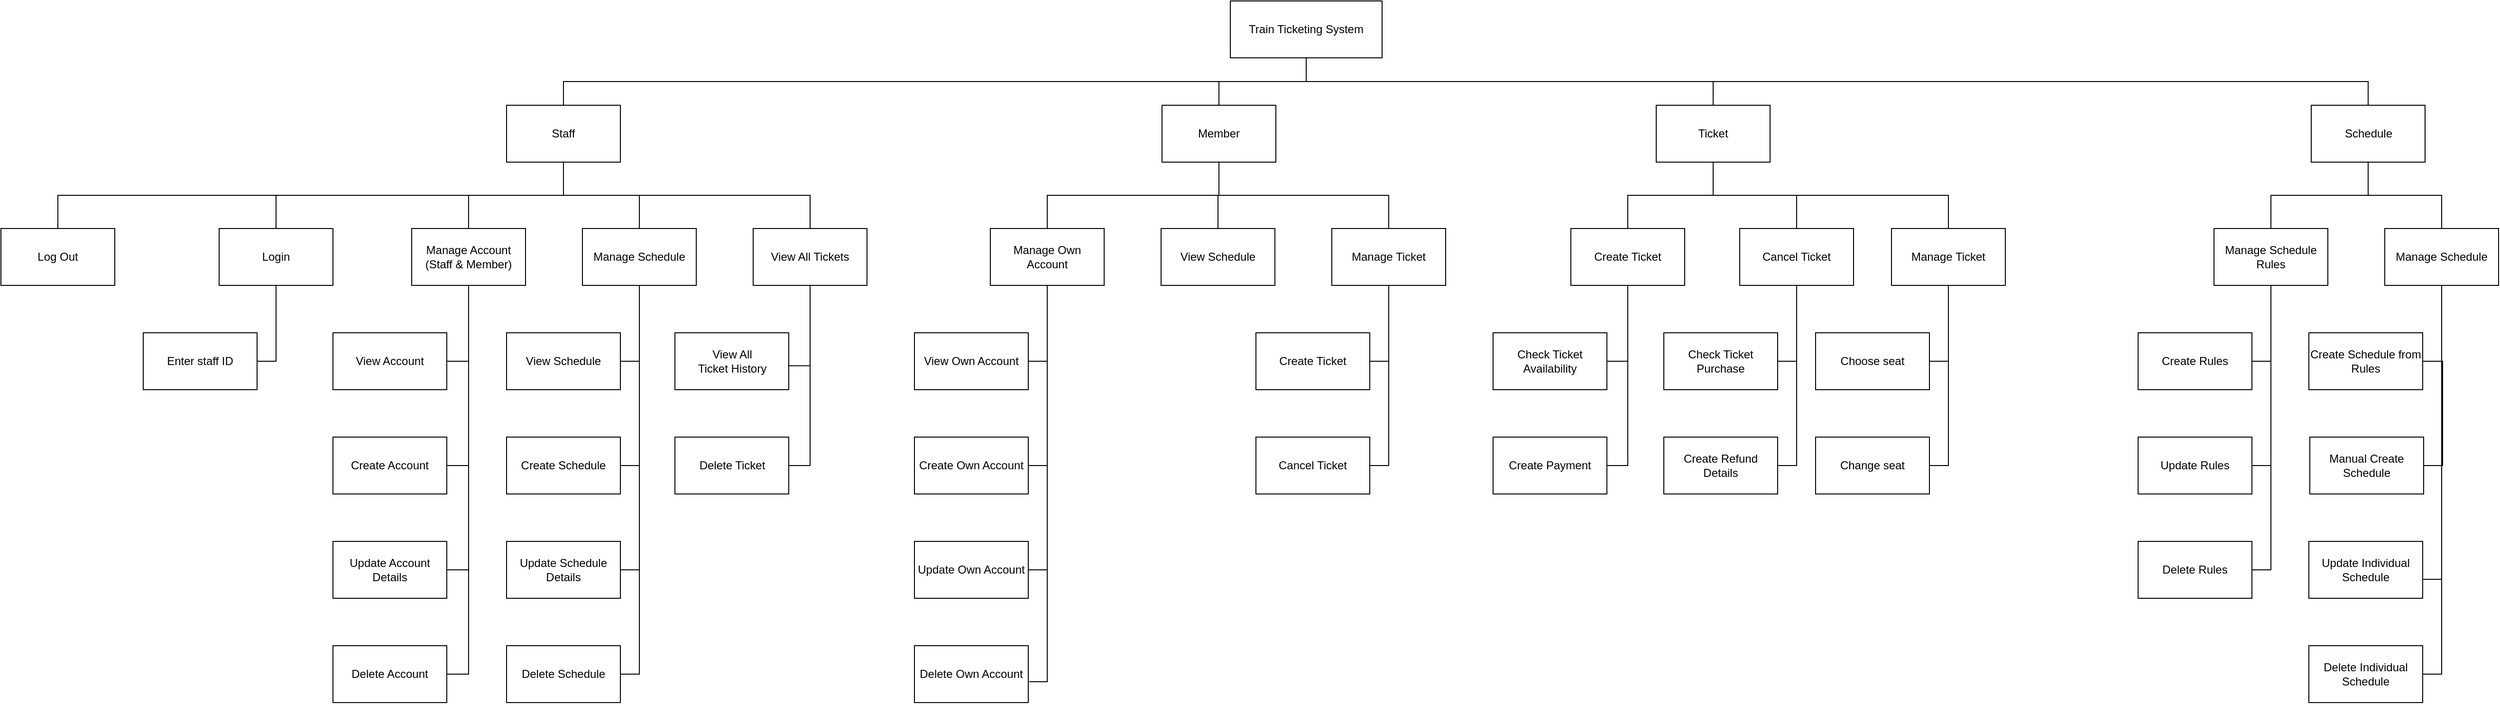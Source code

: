 <mxfile compressed="false" version="24.0.4" type="github">
  <diagram id="B3oRqTaJLOvQRfe40nun" name="Page-1">
    <mxGraphModel dx="2554" dy="696" grid="1" gridSize="10" guides="1" tooltips="1" connect="1" arrows="1" fold="1" page="0" pageScale="1" pageWidth="827" pageHeight="1169" math="0" shadow="0">
      <root>
        <mxCell id="0" />
        <mxCell id="1" parent="0" />
        <mxCell id="5mkOq1AOxVc8VsjbNNZK-18" style="edgeStyle=orthogonalEdgeStyle;rounded=0;orthogonalLoop=1;jettySize=auto;html=1;exitX=0.5;exitY=1;exitDx=0;exitDy=0;entryX=0.5;entryY=0;entryDx=0;entryDy=0;endArrow=none;endFill=0;" parent="1" source="5mkOq1AOxVc8VsjbNNZK-1" target="5mkOq1AOxVc8VsjbNNZK-15" edge="1">
          <mxGeometry relative="1" as="geometry" />
        </mxCell>
        <mxCell id="5mkOq1AOxVc8VsjbNNZK-19" style="edgeStyle=orthogonalEdgeStyle;rounded=0;orthogonalLoop=1;jettySize=auto;html=1;exitX=0.5;exitY=1;exitDx=0;exitDy=0;entryX=0.5;entryY=0;entryDx=0;entryDy=0;endArrow=none;endFill=0;" parent="1" source="5mkOq1AOxVc8VsjbNNZK-1" target="5mkOq1AOxVc8VsjbNNZK-16" edge="1">
          <mxGeometry relative="1" as="geometry" />
        </mxCell>
        <mxCell id="5mkOq1AOxVc8VsjbNNZK-21" style="edgeStyle=orthogonalEdgeStyle;rounded=0;orthogonalLoop=1;jettySize=auto;html=1;exitX=0.5;exitY=1;exitDx=0;exitDy=0;entryX=0.5;entryY=0;entryDx=0;entryDy=0;endArrow=none;endFill=0;" parent="1" source="5mkOq1AOxVc8VsjbNNZK-1" target="5mkOq1AOxVc8VsjbNNZK-20" edge="1">
          <mxGeometry relative="1" as="geometry" />
        </mxCell>
        <mxCell id="5mkOq1AOxVc8VsjbNNZK-32" style="edgeStyle=orthogonalEdgeStyle;rounded=0;orthogonalLoop=1;jettySize=auto;html=1;exitX=0.5;exitY=1;exitDx=0;exitDy=0;endArrow=none;endFill=0;" parent="1" source="5mkOq1AOxVc8VsjbNNZK-1" target="5mkOq1AOxVc8VsjbNNZK-30" edge="1">
          <mxGeometry relative="1" as="geometry" />
        </mxCell>
        <mxCell id="HU2wz1AR68LFRofTaJY_-7" style="edgeStyle=orthogonalEdgeStyle;rounded=0;orthogonalLoop=1;jettySize=auto;html=1;exitX=0.5;exitY=1;exitDx=0;exitDy=0;endArrow=none;endFill=0;" edge="1" parent="1" source="5mkOq1AOxVc8VsjbNNZK-1" target="HU2wz1AR68LFRofTaJY_-1">
          <mxGeometry relative="1" as="geometry" />
        </mxCell>
        <mxCell id="5mkOq1AOxVc8VsjbNNZK-1" value="Staff" style="rounded=0;whiteSpace=wrap;html=1;" parent="1" vertex="1">
          <mxGeometry x="-350" y="300" width="120" height="60" as="geometry" />
        </mxCell>
        <mxCell id="5mkOq1AOxVc8VsjbNNZK-60" style="edgeStyle=orthogonalEdgeStyle;rounded=0;orthogonalLoop=1;jettySize=auto;html=1;exitX=0.5;exitY=1;exitDx=0;exitDy=0;entryX=0.5;entryY=0;entryDx=0;entryDy=0;endArrow=none;endFill=0;" parent="1" source="5mkOq1AOxVc8VsjbNNZK-2" target="5mkOq1AOxVc8VsjbNNZK-58" edge="1">
          <mxGeometry relative="1" as="geometry" />
        </mxCell>
        <mxCell id="5mkOq1AOxVc8VsjbNNZK-61" style="edgeStyle=orthogonalEdgeStyle;rounded=0;orthogonalLoop=1;jettySize=auto;html=1;exitX=0.5;exitY=1;exitDx=0;exitDy=0;entryX=0.5;entryY=0;entryDx=0;entryDy=0;endArrow=none;endFill=0;" parent="1" source="5mkOq1AOxVc8VsjbNNZK-2" target="5mkOq1AOxVc8VsjbNNZK-59" edge="1">
          <mxGeometry relative="1" as="geometry" />
        </mxCell>
        <mxCell id="5mkOq1AOxVc8VsjbNNZK-64" style="edgeStyle=orthogonalEdgeStyle;rounded=0;orthogonalLoop=1;jettySize=auto;html=1;exitX=0.5;exitY=1;exitDx=0;exitDy=0;entryX=0.5;entryY=0;entryDx=0;entryDy=0;endArrow=none;endFill=0;" parent="1" source="5mkOq1AOxVc8VsjbNNZK-2" target="5mkOq1AOxVc8VsjbNNZK-62" edge="1">
          <mxGeometry relative="1" as="geometry" />
        </mxCell>
        <mxCell id="5mkOq1AOxVc8VsjbNNZK-2" value="Member" style="rounded=0;whiteSpace=wrap;html=1;" parent="1" vertex="1">
          <mxGeometry x="341" y="300" width="120" height="60" as="geometry" />
        </mxCell>
        <mxCell id="5mkOq1AOxVc8VsjbNNZK-99" style="edgeStyle=orthogonalEdgeStyle;rounded=0;orthogonalLoop=1;jettySize=auto;html=1;exitX=0.5;exitY=1;exitDx=0;exitDy=0;entryX=0.5;entryY=0;entryDx=0;entryDy=0;endArrow=none;endFill=0;" parent="1" source="5mkOq1AOxVc8VsjbNNZK-3" target="5mkOq1AOxVc8VsjbNNZK-90" edge="1">
          <mxGeometry relative="1" as="geometry" />
        </mxCell>
        <mxCell id="5mkOq1AOxVc8VsjbNNZK-100" style="edgeStyle=orthogonalEdgeStyle;rounded=0;orthogonalLoop=1;jettySize=auto;html=1;exitX=0.5;exitY=1;exitDx=0;exitDy=0;entryX=0.5;entryY=0;entryDx=0;entryDy=0;endArrow=none;endFill=0;" parent="1" source="5mkOq1AOxVc8VsjbNNZK-3" target="5mkOq1AOxVc8VsjbNNZK-91" edge="1">
          <mxGeometry relative="1" as="geometry" />
        </mxCell>
        <mxCell id="HU2wz1AR68LFRofTaJY_-10" style="edgeStyle=orthogonalEdgeStyle;rounded=0;orthogonalLoop=1;jettySize=auto;html=1;exitX=0.5;exitY=1;exitDx=0;exitDy=0;endArrow=none;endFill=0;" edge="1" parent="1" source="5mkOq1AOxVc8VsjbNNZK-3" target="HU2wz1AR68LFRofTaJY_-8">
          <mxGeometry relative="1" as="geometry" />
        </mxCell>
        <mxCell id="5mkOq1AOxVc8VsjbNNZK-3" value="Ticket" style="rounded=0;whiteSpace=wrap;html=1;" parent="1" vertex="1">
          <mxGeometry x="862" y="300" width="120" height="60" as="geometry" />
        </mxCell>
        <mxCell id="5mkOq1AOxVc8VsjbNNZK-121" style="edgeStyle=orthogonalEdgeStyle;rounded=0;orthogonalLoop=1;jettySize=auto;html=1;exitX=0.5;exitY=1;exitDx=0;exitDy=0;entryX=0.5;entryY=0;entryDx=0;entryDy=0;endArrow=none;endFill=0;" parent="1" source="5mkOq1AOxVc8VsjbNNZK-4" target="5mkOq1AOxVc8VsjbNNZK-92" edge="1">
          <mxGeometry relative="1" as="geometry" />
        </mxCell>
        <mxCell id="5mkOq1AOxVc8VsjbNNZK-122" style="edgeStyle=orthogonalEdgeStyle;rounded=0;orthogonalLoop=1;jettySize=auto;html=1;exitX=0.5;exitY=1;exitDx=0;exitDy=0;entryX=0.5;entryY=0;entryDx=0;entryDy=0;endArrow=none;endFill=0;" parent="1" source="5mkOq1AOxVc8VsjbNNZK-4" target="5mkOq1AOxVc8VsjbNNZK-93" edge="1">
          <mxGeometry relative="1" as="geometry" />
        </mxCell>
        <mxCell id="5mkOq1AOxVc8VsjbNNZK-4" value="Schedule" style="rounded=0;whiteSpace=wrap;html=1;" parent="1" vertex="1">
          <mxGeometry x="1552.5" y="300" width="120" height="60" as="geometry" />
        </mxCell>
        <mxCell id="5mkOq1AOxVc8VsjbNNZK-6" style="edgeStyle=orthogonalEdgeStyle;rounded=0;orthogonalLoop=1;jettySize=auto;html=1;exitX=0.5;exitY=1;exitDx=0;exitDy=0;entryX=0.5;entryY=0;entryDx=0;entryDy=0;endArrow=none;endFill=0;" parent="1" source="5mkOq1AOxVc8VsjbNNZK-5" target="5mkOq1AOxVc8VsjbNNZK-1" edge="1">
          <mxGeometry relative="1" as="geometry" />
        </mxCell>
        <mxCell id="5mkOq1AOxVc8VsjbNNZK-7" style="edgeStyle=orthogonalEdgeStyle;rounded=0;orthogonalLoop=1;jettySize=auto;html=1;exitX=0.5;exitY=1;exitDx=0;exitDy=0;entryX=0.5;entryY=0;entryDx=0;entryDy=0;endArrow=none;endFill=0;" parent="1" source="5mkOq1AOxVc8VsjbNNZK-5" target="5mkOq1AOxVc8VsjbNNZK-2" edge="1">
          <mxGeometry relative="1" as="geometry" />
        </mxCell>
        <mxCell id="5mkOq1AOxVc8VsjbNNZK-8" style="edgeStyle=orthogonalEdgeStyle;rounded=0;orthogonalLoop=1;jettySize=auto;html=1;exitX=0.5;exitY=1;exitDx=0;exitDy=0;entryX=0.5;entryY=0;entryDx=0;entryDy=0;endArrow=none;endFill=0;" parent="1" source="5mkOq1AOxVc8VsjbNNZK-5" target="5mkOq1AOxVc8VsjbNNZK-3" edge="1">
          <mxGeometry relative="1" as="geometry" />
        </mxCell>
        <mxCell id="5mkOq1AOxVc8VsjbNNZK-9" style="edgeStyle=orthogonalEdgeStyle;rounded=0;orthogonalLoop=1;jettySize=auto;html=1;exitX=0.5;exitY=1;exitDx=0;exitDy=0;entryX=0.5;entryY=0;entryDx=0;entryDy=0;endArrow=none;endFill=0;" parent="1" source="5mkOq1AOxVc8VsjbNNZK-5" target="5mkOq1AOxVc8VsjbNNZK-4" edge="1">
          <mxGeometry relative="1" as="geometry" />
        </mxCell>
        <mxCell id="5mkOq1AOxVc8VsjbNNZK-5" value="Train Ticketing System" style="rounded=0;whiteSpace=wrap;html=1;" parent="1" vertex="1">
          <mxGeometry x="413" y="190" width="160" height="60" as="geometry" />
        </mxCell>
        <mxCell id="5mkOq1AOxVc8VsjbNNZK-23" style="edgeStyle=orthogonalEdgeStyle;rounded=0;orthogonalLoop=1;jettySize=auto;html=1;exitX=0.5;exitY=1;exitDx=0;exitDy=0;entryX=1;entryY=0.5;entryDx=0;entryDy=0;endArrow=none;endFill=0;" parent="1" source="5mkOq1AOxVc8VsjbNNZK-15" target="5mkOq1AOxVc8VsjbNNZK-22" edge="1">
          <mxGeometry relative="1" as="geometry" />
        </mxCell>
        <mxCell id="5mkOq1AOxVc8VsjbNNZK-25" style="edgeStyle=orthogonalEdgeStyle;rounded=0;orthogonalLoop=1;jettySize=auto;html=1;exitX=0.5;exitY=1;exitDx=0;exitDy=0;entryX=1;entryY=0.5;entryDx=0;entryDy=0;endArrow=none;endFill=0;" parent="1" source="5mkOq1AOxVc8VsjbNNZK-15" target="5mkOq1AOxVc8VsjbNNZK-24" edge="1">
          <mxGeometry relative="1" as="geometry" />
        </mxCell>
        <mxCell id="5mkOq1AOxVc8VsjbNNZK-27" style="edgeStyle=orthogonalEdgeStyle;rounded=0;orthogonalLoop=1;jettySize=auto;html=1;exitX=0.5;exitY=1;exitDx=0;exitDy=0;entryX=1;entryY=0.5;entryDx=0;entryDy=0;endArrow=none;endFill=0;" parent="1" source="5mkOq1AOxVc8VsjbNNZK-15" target="5mkOq1AOxVc8VsjbNNZK-26" edge="1">
          <mxGeometry relative="1" as="geometry" />
        </mxCell>
        <mxCell id="5mkOq1AOxVc8VsjbNNZK-29" style="edgeStyle=orthogonalEdgeStyle;rounded=0;orthogonalLoop=1;jettySize=auto;html=1;exitX=0.5;exitY=1;exitDx=0;exitDy=0;entryX=1;entryY=0.5;entryDx=0;entryDy=0;endArrow=none;endFill=0;" parent="1" source="5mkOq1AOxVc8VsjbNNZK-15" target="5mkOq1AOxVc8VsjbNNZK-28" edge="1">
          <mxGeometry relative="1" as="geometry" />
        </mxCell>
        <mxCell id="5mkOq1AOxVc8VsjbNNZK-15" value="Manage Account&lt;br&gt;(Staff &amp;amp; Member)" style="rounded=0;whiteSpace=wrap;html=1;" parent="1" vertex="1">
          <mxGeometry x="-450" y="430" width="120" height="60" as="geometry" />
        </mxCell>
        <mxCell id="5mkOq1AOxVc8VsjbNNZK-43" style="edgeStyle=orthogonalEdgeStyle;rounded=0;orthogonalLoop=1;jettySize=auto;html=1;exitX=0.5;exitY=1;exitDx=0;exitDy=0;entryX=1;entryY=0.5;entryDx=0;entryDy=0;endArrow=none;endFill=0;" parent="1" source="5mkOq1AOxVc8VsjbNNZK-16" target="5mkOq1AOxVc8VsjbNNZK-39" edge="1">
          <mxGeometry relative="1" as="geometry" />
        </mxCell>
        <mxCell id="5mkOq1AOxVc8VsjbNNZK-44" style="edgeStyle=orthogonalEdgeStyle;rounded=0;orthogonalLoop=1;jettySize=auto;html=1;exitX=0.5;exitY=1;exitDx=0;exitDy=0;entryX=1;entryY=0.5;entryDx=0;entryDy=0;endArrow=none;endFill=0;" parent="1" source="5mkOq1AOxVc8VsjbNNZK-16" target="5mkOq1AOxVc8VsjbNNZK-40" edge="1">
          <mxGeometry relative="1" as="geometry" />
        </mxCell>
        <mxCell id="5mkOq1AOxVc8VsjbNNZK-45" style="edgeStyle=orthogonalEdgeStyle;rounded=0;orthogonalLoop=1;jettySize=auto;html=1;exitX=0.5;exitY=1;exitDx=0;exitDy=0;entryX=1;entryY=0.5;entryDx=0;entryDy=0;endArrow=none;endFill=0;" parent="1" source="5mkOq1AOxVc8VsjbNNZK-16" target="5mkOq1AOxVc8VsjbNNZK-41" edge="1">
          <mxGeometry relative="1" as="geometry" />
        </mxCell>
        <mxCell id="5mkOq1AOxVc8VsjbNNZK-46" style="edgeStyle=orthogonalEdgeStyle;rounded=0;orthogonalLoop=1;jettySize=auto;html=1;exitX=0.5;exitY=1;exitDx=0;exitDy=0;entryX=1;entryY=0.5;entryDx=0;entryDy=0;endArrow=none;endFill=0;" parent="1" source="5mkOq1AOxVc8VsjbNNZK-16" target="5mkOq1AOxVc8VsjbNNZK-42" edge="1">
          <mxGeometry relative="1" as="geometry" />
        </mxCell>
        <mxCell id="5mkOq1AOxVc8VsjbNNZK-16" value="Manage Schedule" style="rounded=0;whiteSpace=wrap;html=1;" parent="1" vertex="1">
          <mxGeometry x="-270" y="430" width="120" height="60" as="geometry" />
        </mxCell>
        <mxCell id="5mkOq1AOxVc8VsjbNNZK-54" style="edgeStyle=orthogonalEdgeStyle;rounded=0;orthogonalLoop=1;jettySize=auto;html=1;exitX=0.5;exitY=1;exitDx=0;exitDy=0;entryX=1;entryY=0.5;entryDx=0;entryDy=0;endArrow=none;endFill=0;" parent="1" source="5mkOq1AOxVc8VsjbNNZK-20" target="5mkOq1AOxVc8VsjbNNZK-50" edge="1">
          <mxGeometry relative="1" as="geometry" />
        </mxCell>
        <mxCell id="5mkOq1AOxVc8VsjbNNZK-20" value="View All Tickets" style="rounded=0;whiteSpace=wrap;html=1;" parent="1" vertex="1">
          <mxGeometry x="-90" y="430" width="120" height="60" as="geometry" />
        </mxCell>
        <mxCell id="5mkOq1AOxVc8VsjbNNZK-22" value="View Account" style="rounded=0;whiteSpace=wrap;html=1;" parent="1" vertex="1">
          <mxGeometry x="-533" y="540" width="120" height="60" as="geometry" />
        </mxCell>
        <mxCell id="5mkOq1AOxVc8VsjbNNZK-24" value="Create Account" style="rounded=0;whiteSpace=wrap;html=1;" parent="1" vertex="1">
          <mxGeometry x="-533" y="650" width="120" height="60" as="geometry" />
        </mxCell>
        <mxCell id="5mkOq1AOxVc8VsjbNNZK-26" value="Delete Account" style="rounded=0;whiteSpace=wrap;html=1;" parent="1" vertex="1">
          <mxGeometry x="-533" y="870" width="120" height="60" as="geometry" />
        </mxCell>
        <mxCell id="5mkOq1AOxVc8VsjbNNZK-28" value="Update Account Details" style="rounded=0;whiteSpace=wrap;html=1;" parent="1" vertex="1">
          <mxGeometry x="-533" y="760" width="120" height="60" as="geometry" />
        </mxCell>
        <mxCell id="HU2wz1AR68LFRofTaJY_-16" style="edgeStyle=orthogonalEdgeStyle;rounded=0;orthogonalLoop=1;jettySize=auto;html=1;exitX=0.5;exitY=1;exitDx=0;exitDy=0;entryX=1;entryY=0.5;entryDx=0;entryDy=0;endArrow=none;endFill=0;" edge="1" parent="1" source="5mkOq1AOxVc8VsjbNNZK-30" target="HU2wz1AR68LFRofTaJY_-15">
          <mxGeometry relative="1" as="geometry" />
        </mxCell>
        <mxCell id="5mkOq1AOxVc8VsjbNNZK-30" value="Login" style="rounded=0;whiteSpace=wrap;html=1;" parent="1" vertex="1">
          <mxGeometry x="-653" y="430" width="120" height="60" as="geometry" />
        </mxCell>
        <mxCell id="5mkOq1AOxVc8VsjbNNZK-39" value="View Schedule" style="rounded=0;whiteSpace=wrap;html=1;" parent="1" vertex="1">
          <mxGeometry x="-350" y="540" width="120" height="60" as="geometry" />
        </mxCell>
        <mxCell id="5mkOq1AOxVc8VsjbNNZK-40" value="Create Schedule" style="rounded=0;whiteSpace=wrap;html=1;" parent="1" vertex="1">
          <mxGeometry x="-350" y="650" width="120" height="60" as="geometry" />
        </mxCell>
        <mxCell id="5mkOq1AOxVc8VsjbNNZK-41" value="Update Schedule Details" style="rounded=0;whiteSpace=wrap;html=1;" parent="1" vertex="1">
          <mxGeometry x="-350" y="760" width="120" height="60" as="geometry" />
        </mxCell>
        <mxCell id="5mkOq1AOxVc8VsjbNNZK-42" value="Delete Schedule" style="rounded=0;whiteSpace=wrap;html=1;" parent="1" vertex="1">
          <mxGeometry x="-350" y="870" width="120" height="60" as="geometry" />
        </mxCell>
        <mxCell id="5mkOq1AOxVc8VsjbNNZK-49" value="View All&lt;div&gt;Ticket History&lt;/div&gt;" style="rounded=0;whiteSpace=wrap;html=1;" parent="1" vertex="1">
          <mxGeometry x="-172.5" y="540" width="120" height="60" as="geometry" />
        </mxCell>
        <mxCell id="5mkOq1AOxVc8VsjbNNZK-50" value="Delete Ticket" style="rounded=0;whiteSpace=wrap;html=1;" parent="1" vertex="1">
          <mxGeometry x="-172.5" y="650" width="120" height="60" as="geometry" />
        </mxCell>
        <mxCell id="5mkOq1AOxVc8VsjbNNZK-53" style="edgeStyle=orthogonalEdgeStyle;rounded=0;orthogonalLoop=1;jettySize=auto;html=1;exitX=0.5;exitY=1;exitDx=0;exitDy=0;entryX=0.993;entryY=0.58;entryDx=0;entryDy=0;entryPerimeter=0;strokeColor=default;endArrow=none;endFill=0;" parent="1" source="5mkOq1AOxVc8VsjbNNZK-20" target="5mkOq1AOxVc8VsjbNNZK-49" edge="1">
          <mxGeometry relative="1" as="geometry" />
        </mxCell>
        <mxCell id="5mkOq1AOxVc8VsjbNNZK-69" style="edgeStyle=orthogonalEdgeStyle;rounded=0;orthogonalLoop=1;jettySize=auto;html=1;exitX=0.5;exitY=1;exitDx=0;exitDy=0;entryX=1;entryY=0.5;entryDx=0;entryDy=0;endArrow=none;endFill=0;" parent="1" source="5mkOq1AOxVc8VsjbNNZK-58" target="5mkOq1AOxVc8VsjbNNZK-65" edge="1">
          <mxGeometry relative="1" as="geometry" />
        </mxCell>
        <mxCell id="5mkOq1AOxVc8VsjbNNZK-70" style="edgeStyle=orthogonalEdgeStyle;rounded=0;orthogonalLoop=1;jettySize=auto;html=1;exitX=0.5;exitY=1;exitDx=0;exitDy=0;entryX=1;entryY=0.5;entryDx=0;entryDy=0;endArrow=none;endFill=0;" parent="1" source="5mkOq1AOxVc8VsjbNNZK-58" target="5mkOq1AOxVc8VsjbNNZK-66" edge="1">
          <mxGeometry relative="1" as="geometry" />
        </mxCell>
        <mxCell id="5mkOq1AOxVc8VsjbNNZK-71" style="edgeStyle=orthogonalEdgeStyle;rounded=0;orthogonalLoop=1;jettySize=auto;html=1;exitX=0.5;exitY=1;exitDx=0;exitDy=0;entryX=1;entryY=0.5;entryDx=0;entryDy=0;endArrow=none;endFill=0;" parent="1" source="5mkOq1AOxVc8VsjbNNZK-58" target="5mkOq1AOxVc8VsjbNNZK-67" edge="1">
          <mxGeometry relative="1" as="geometry" />
        </mxCell>
        <mxCell id="5mkOq1AOxVc8VsjbNNZK-58" value="Manage Own&lt;div&gt;Account&lt;/div&gt;" style="rounded=0;whiteSpace=wrap;html=1;" parent="1" vertex="1">
          <mxGeometry x="160" y="430" width="120" height="60" as="geometry" />
        </mxCell>
        <mxCell id="5mkOq1AOxVc8VsjbNNZK-75" style="edgeStyle=orthogonalEdgeStyle;rounded=0;orthogonalLoop=1;jettySize=auto;html=1;exitX=0.5;exitY=1;exitDx=0;exitDy=0;entryX=1;entryY=0.5;entryDx=0;entryDy=0;endArrow=none;endFill=0;" parent="1" source="5mkOq1AOxVc8VsjbNNZK-59" target="5mkOq1AOxVc8VsjbNNZK-73" edge="1">
          <mxGeometry relative="1" as="geometry" />
        </mxCell>
        <mxCell id="5mkOq1AOxVc8VsjbNNZK-77" style="edgeStyle=orthogonalEdgeStyle;rounded=0;orthogonalLoop=1;jettySize=auto;html=1;exitX=0.5;exitY=1;exitDx=0;exitDy=0;entryX=1;entryY=0.5;entryDx=0;entryDy=0;endArrow=none;endFill=0;" parent="1" source="5mkOq1AOxVc8VsjbNNZK-59" target="5mkOq1AOxVc8VsjbNNZK-76" edge="1">
          <mxGeometry relative="1" as="geometry" />
        </mxCell>
        <mxCell id="5mkOq1AOxVc8VsjbNNZK-59" value="Manage Ticket" style="rounded=0;whiteSpace=wrap;html=1;" parent="1" vertex="1">
          <mxGeometry x="520" y="430" width="120" height="60" as="geometry" />
        </mxCell>
        <mxCell id="5mkOq1AOxVc8VsjbNNZK-62" value="View Schedule" style="rounded=0;whiteSpace=wrap;html=1;" parent="1" vertex="1">
          <mxGeometry x="340" y="430" width="120" height="60" as="geometry" />
        </mxCell>
        <mxCell id="5mkOq1AOxVc8VsjbNNZK-65" value="View Own Account" style="rounded=0;whiteSpace=wrap;html=1;" parent="1" vertex="1">
          <mxGeometry x="80" y="540" width="120" height="60" as="geometry" />
        </mxCell>
        <mxCell id="5mkOq1AOxVc8VsjbNNZK-66" value="Create Own Account" style="rounded=0;whiteSpace=wrap;html=1;" parent="1" vertex="1">
          <mxGeometry x="80" y="650" width="120" height="60" as="geometry" />
        </mxCell>
        <mxCell id="5mkOq1AOxVc8VsjbNNZK-67" value="Update Own Account" style="rounded=0;whiteSpace=wrap;html=1;" parent="1" vertex="1">
          <mxGeometry x="80" y="760" width="120" height="60" as="geometry" />
        </mxCell>
        <mxCell id="5mkOq1AOxVc8VsjbNNZK-68" value="Delete Own Account" style="rounded=0;whiteSpace=wrap;html=1;" parent="1" vertex="1">
          <mxGeometry x="80" y="870" width="120" height="60" as="geometry" />
        </mxCell>
        <mxCell id="5mkOq1AOxVc8VsjbNNZK-72" style="edgeStyle=orthogonalEdgeStyle;rounded=0;orthogonalLoop=1;jettySize=auto;html=1;exitX=0.5;exitY=1;exitDx=0;exitDy=0;entryX=1.008;entryY=0.633;entryDx=0;entryDy=0;entryPerimeter=0;endArrow=none;endFill=0;" parent="1" source="5mkOq1AOxVc8VsjbNNZK-58" target="5mkOq1AOxVc8VsjbNNZK-68" edge="1">
          <mxGeometry relative="1" as="geometry" />
        </mxCell>
        <mxCell id="5mkOq1AOxVc8VsjbNNZK-73" value="Create Ticket" style="rounded=0;whiteSpace=wrap;html=1;" parent="1" vertex="1">
          <mxGeometry x="440" y="540" width="120" height="60" as="geometry" />
        </mxCell>
        <mxCell id="5mkOq1AOxVc8VsjbNNZK-76" value="Cancel Ticket" style="rounded=0;whiteSpace=wrap;html=1;" parent="1" vertex="1">
          <mxGeometry x="440" y="650" width="120" height="60" as="geometry" />
        </mxCell>
        <mxCell id="5mkOq1AOxVc8VsjbNNZK-78" value="Check Ticket Availability" style="rounded=0;whiteSpace=wrap;html=1;" parent="1" vertex="1">
          <mxGeometry x="690" y="540" width="120" height="60" as="geometry" />
        </mxCell>
        <mxCell id="5mkOq1AOxVc8VsjbNNZK-80" value="Create Payment" style="rounded=0;whiteSpace=wrap;html=1;" parent="1" vertex="1">
          <mxGeometry x="690" y="650" width="120" height="60" as="geometry" />
        </mxCell>
        <mxCell id="5mkOq1AOxVc8VsjbNNZK-85" value="Check Ticket Purchase" style="rounded=0;whiteSpace=wrap;html=1;" parent="1" vertex="1">
          <mxGeometry x="870" y="540" width="120" height="60" as="geometry" />
        </mxCell>
        <mxCell id="5mkOq1AOxVc8VsjbNNZK-86" value="Create Refund Details" style="rounded=0;whiteSpace=wrap;html=1;" parent="1" vertex="1">
          <mxGeometry x="870" y="650" width="120" height="60" as="geometry" />
        </mxCell>
        <mxCell id="5mkOq1AOxVc8VsjbNNZK-94" style="edgeStyle=orthogonalEdgeStyle;rounded=0;orthogonalLoop=1;jettySize=auto;html=1;exitX=0.5;exitY=1;exitDx=0;exitDy=0;entryX=1;entryY=0.5;entryDx=0;entryDy=0;endArrow=none;endFill=0;" parent="1" source="5mkOq1AOxVc8VsjbNNZK-90" target="5mkOq1AOxVc8VsjbNNZK-78" edge="1">
          <mxGeometry relative="1" as="geometry" />
        </mxCell>
        <mxCell id="5mkOq1AOxVc8VsjbNNZK-95" style="edgeStyle=orthogonalEdgeStyle;rounded=0;orthogonalLoop=1;jettySize=auto;html=1;exitX=0.5;exitY=1;exitDx=0;exitDy=0;entryX=1;entryY=0.5;entryDx=0;entryDy=0;endArrow=none;endFill=0;" parent="1" source="5mkOq1AOxVc8VsjbNNZK-90" target="5mkOq1AOxVc8VsjbNNZK-80" edge="1">
          <mxGeometry relative="1" as="geometry" />
        </mxCell>
        <mxCell id="5mkOq1AOxVc8VsjbNNZK-90" value="Create Ticket" style="rounded=0;whiteSpace=wrap;html=1;" parent="1" vertex="1">
          <mxGeometry x="772" y="430" width="120" height="60" as="geometry" />
        </mxCell>
        <mxCell id="5mkOq1AOxVc8VsjbNNZK-96" style="edgeStyle=orthogonalEdgeStyle;rounded=0;orthogonalLoop=1;jettySize=auto;html=1;exitX=0.5;exitY=1;exitDx=0;exitDy=0;entryX=1;entryY=0.5;entryDx=0;entryDy=0;endArrow=none;endFill=0;" parent="1" source="5mkOq1AOxVc8VsjbNNZK-91" target="5mkOq1AOxVc8VsjbNNZK-85" edge="1">
          <mxGeometry relative="1" as="geometry" />
        </mxCell>
        <mxCell id="5mkOq1AOxVc8VsjbNNZK-97" style="edgeStyle=orthogonalEdgeStyle;rounded=0;orthogonalLoop=1;jettySize=auto;html=1;exitX=0.5;exitY=1;exitDx=0;exitDy=0;entryX=1;entryY=0.5;entryDx=0;entryDy=0;endArrow=none;endFill=0;" parent="1" source="5mkOq1AOxVc8VsjbNNZK-91" target="5mkOq1AOxVc8VsjbNNZK-86" edge="1">
          <mxGeometry relative="1" as="geometry" />
        </mxCell>
        <mxCell id="5mkOq1AOxVc8VsjbNNZK-91" value="Cancel Ticket" style="rounded=0;whiteSpace=wrap;html=1;" parent="1" vertex="1">
          <mxGeometry x="950" y="430" width="120" height="60" as="geometry" />
        </mxCell>
        <mxCell id="5mkOq1AOxVc8VsjbNNZK-107" style="edgeStyle=orthogonalEdgeStyle;rounded=0;orthogonalLoop=1;jettySize=auto;html=1;exitX=0.5;exitY=1;exitDx=0;exitDy=0;entryX=1;entryY=0.5;entryDx=0;entryDy=0;endArrow=none;endFill=0;" parent="1" source="5mkOq1AOxVc8VsjbNNZK-92" target="5mkOq1AOxVc8VsjbNNZK-103" edge="1">
          <mxGeometry relative="1" as="geometry" />
        </mxCell>
        <mxCell id="5mkOq1AOxVc8VsjbNNZK-108" style="edgeStyle=orthogonalEdgeStyle;rounded=0;orthogonalLoop=1;jettySize=auto;html=1;exitX=0.5;exitY=1;exitDx=0;exitDy=0;entryX=1;entryY=0.5;entryDx=0;entryDy=0;endArrow=none;endFill=0;" parent="1" source="5mkOq1AOxVc8VsjbNNZK-92" target="5mkOq1AOxVc8VsjbNNZK-104" edge="1">
          <mxGeometry relative="1" as="geometry" />
        </mxCell>
        <mxCell id="5mkOq1AOxVc8VsjbNNZK-109" style="edgeStyle=orthogonalEdgeStyle;rounded=0;orthogonalLoop=1;jettySize=auto;html=1;exitX=0.5;exitY=1;exitDx=0;exitDy=0;entryX=1;entryY=0.5;entryDx=0;entryDy=0;endArrow=none;endFill=0;" parent="1" source="5mkOq1AOxVc8VsjbNNZK-92" target="5mkOq1AOxVc8VsjbNNZK-105" edge="1">
          <mxGeometry relative="1" as="geometry" />
        </mxCell>
        <mxCell id="5mkOq1AOxVc8VsjbNNZK-92" value="Manage Schedule Rules" style="rounded=0;whiteSpace=wrap;html=1;" parent="1" vertex="1">
          <mxGeometry x="1450" y="430" width="120" height="60" as="geometry" />
        </mxCell>
        <mxCell id="5mkOq1AOxVc8VsjbNNZK-112" style="edgeStyle=orthogonalEdgeStyle;rounded=0;orthogonalLoop=1;jettySize=auto;html=1;exitX=0.5;exitY=1;exitDx=0;exitDy=0;entryX=1;entryY=0.5;entryDx=0;entryDy=0;endArrow=none;endFill=0;" parent="1" source="5mkOq1AOxVc8VsjbNNZK-93" target="5mkOq1AOxVc8VsjbNNZK-111" edge="1">
          <mxGeometry relative="1" as="geometry" />
        </mxCell>
        <mxCell id="5mkOq1AOxVc8VsjbNNZK-116" style="edgeStyle=orthogonalEdgeStyle;rounded=0;orthogonalLoop=1;jettySize=auto;html=1;exitX=0.5;exitY=1;exitDx=0;exitDy=0;entryX=1;entryY=0.5;entryDx=0;entryDy=0;endArrow=none;endFill=0;" parent="1" source="5mkOq1AOxVc8VsjbNNZK-93" target="5mkOq1AOxVc8VsjbNNZK-114" edge="1">
          <mxGeometry relative="1" as="geometry">
            <Array as="points">
              <mxPoint x="1690" y="800" />
            </Array>
          </mxGeometry>
        </mxCell>
        <mxCell id="5mkOq1AOxVc8VsjbNNZK-117" style="edgeStyle=orthogonalEdgeStyle;rounded=0;orthogonalLoop=1;jettySize=auto;html=1;exitX=0.5;exitY=1;exitDx=0;exitDy=0;entryX=1;entryY=0.5;entryDx=0;entryDy=0;endArrow=none;endFill=0;" parent="1" source="5mkOq1AOxVc8VsjbNNZK-93" target="5mkOq1AOxVc8VsjbNNZK-115" edge="1">
          <mxGeometry relative="1" as="geometry" />
        </mxCell>
        <mxCell id="5mkOq1AOxVc8VsjbNNZK-120" style="edgeStyle=orthogonalEdgeStyle;rounded=0;orthogonalLoop=1;jettySize=auto;html=1;exitX=0.5;exitY=1;exitDx=0;exitDy=0;entryX=1;entryY=0.5;entryDx=0;entryDy=0;endArrow=none;endFill=0;" parent="1" source="5mkOq1AOxVc8VsjbNNZK-93" target="5mkOq1AOxVc8VsjbNNZK-119" edge="1">
          <mxGeometry relative="1" as="geometry" />
        </mxCell>
        <mxCell id="5mkOq1AOxVc8VsjbNNZK-93" value="Manage Schedule" style="rounded=0;whiteSpace=wrap;html=1;" parent="1" vertex="1">
          <mxGeometry x="1630" y="430" width="120" height="60" as="geometry" />
        </mxCell>
        <mxCell id="5mkOq1AOxVc8VsjbNNZK-103" value="Create Rules" style="rounded=0;whiteSpace=wrap;html=1;" parent="1" vertex="1">
          <mxGeometry x="1370" y="540" width="120" height="60" as="geometry" />
        </mxCell>
        <mxCell id="5mkOq1AOxVc8VsjbNNZK-104" value="Update Rules" style="rounded=0;whiteSpace=wrap;html=1;" parent="1" vertex="1">
          <mxGeometry x="1370" y="650" width="120" height="60" as="geometry" />
        </mxCell>
        <mxCell id="5mkOq1AOxVc8VsjbNNZK-105" value="Delete Rules" style="rounded=0;whiteSpace=wrap;html=1;" parent="1" vertex="1">
          <mxGeometry x="1370" y="760" width="120" height="60" as="geometry" />
        </mxCell>
        <mxCell id="5mkOq1AOxVc8VsjbNNZK-111" value="Create Schedule from Rules" style="rounded=0;whiteSpace=wrap;html=1;" parent="1" vertex="1">
          <mxGeometry x="1550" y="540" width="120" height="60" as="geometry" />
        </mxCell>
        <mxCell id="5mkOq1AOxVc8VsjbNNZK-114" value="Update Individual Schedule" style="rounded=0;whiteSpace=wrap;html=1;" parent="1" vertex="1">
          <mxGeometry x="1550" y="760" width="120" height="60" as="geometry" />
        </mxCell>
        <mxCell id="5mkOq1AOxVc8VsjbNNZK-115" value="Delete Individual Schedule" style="rounded=0;whiteSpace=wrap;html=1;" parent="1" vertex="1">
          <mxGeometry x="1550" y="870" width="120" height="60" as="geometry" />
        </mxCell>
        <mxCell id="5mkOq1AOxVc8VsjbNNZK-119" value="Manual Create Schedule" style="rounded=0;whiteSpace=wrap;html=1;" parent="1" vertex="1">
          <mxGeometry x="1551" y="650" width="120" height="60" as="geometry" />
        </mxCell>
        <mxCell id="HU2wz1AR68LFRofTaJY_-1" value="Log Out" style="rounded=0;whiteSpace=wrap;html=1;" vertex="1" parent="1">
          <mxGeometry x="-883" y="430" width="120" height="60" as="geometry" />
        </mxCell>
        <mxCell id="HU2wz1AR68LFRofTaJY_-13" style="edgeStyle=orthogonalEdgeStyle;rounded=0;orthogonalLoop=1;jettySize=auto;html=1;exitX=0.5;exitY=1;exitDx=0;exitDy=0;entryX=1;entryY=0.5;entryDx=0;entryDy=0;endArrow=none;endFill=0;" edge="1" parent="1" source="HU2wz1AR68LFRofTaJY_-8" target="HU2wz1AR68LFRofTaJY_-11">
          <mxGeometry relative="1" as="geometry" />
        </mxCell>
        <mxCell id="HU2wz1AR68LFRofTaJY_-14" style="edgeStyle=orthogonalEdgeStyle;rounded=0;orthogonalLoop=1;jettySize=auto;html=1;exitX=0.5;exitY=1;exitDx=0;exitDy=0;entryX=1;entryY=0.5;entryDx=0;entryDy=0;endArrow=none;endFill=0;" edge="1" parent="1" source="HU2wz1AR68LFRofTaJY_-8" target="HU2wz1AR68LFRofTaJY_-12">
          <mxGeometry relative="1" as="geometry" />
        </mxCell>
        <mxCell id="HU2wz1AR68LFRofTaJY_-8" value="Manage Ticket" style="rounded=0;whiteSpace=wrap;html=1;" vertex="1" parent="1">
          <mxGeometry x="1110" y="430" width="120" height="60" as="geometry" />
        </mxCell>
        <mxCell id="HU2wz1AR68LFRofTaJY_-11" value="Choose seat" style="rounded=0;whiteSpace=wrap;html=1;" vertex="1" parent="1">
          <mxGeometry x="1030" y="540" width="120" height="60" as="geometry" />
        </mxCell>
        <mxCell id="HU2wz1AR68LFRofTaJY_-12" value="Change seat" style="rounded=0;whiteSpace=wrap;html=1;" vertex="1" parent="1">
          <mxGeometry x="1030" y="650" width="120" height="60" as="geometry" />
        </mxCell>
        <mxCell id="HU2wz1AR68LFRofTaJY_-15" value="Enter staff ID" style="rounded=0;whiteSpace=wrap;html=1;" vertex="1" parent="1">
          <mxGeometry x="-733" y="540" width="120" height="60" as="geometry" />
        </mxCell>
      </root>
    </mxGraphModel>
  </diagram>
</mxfile>
